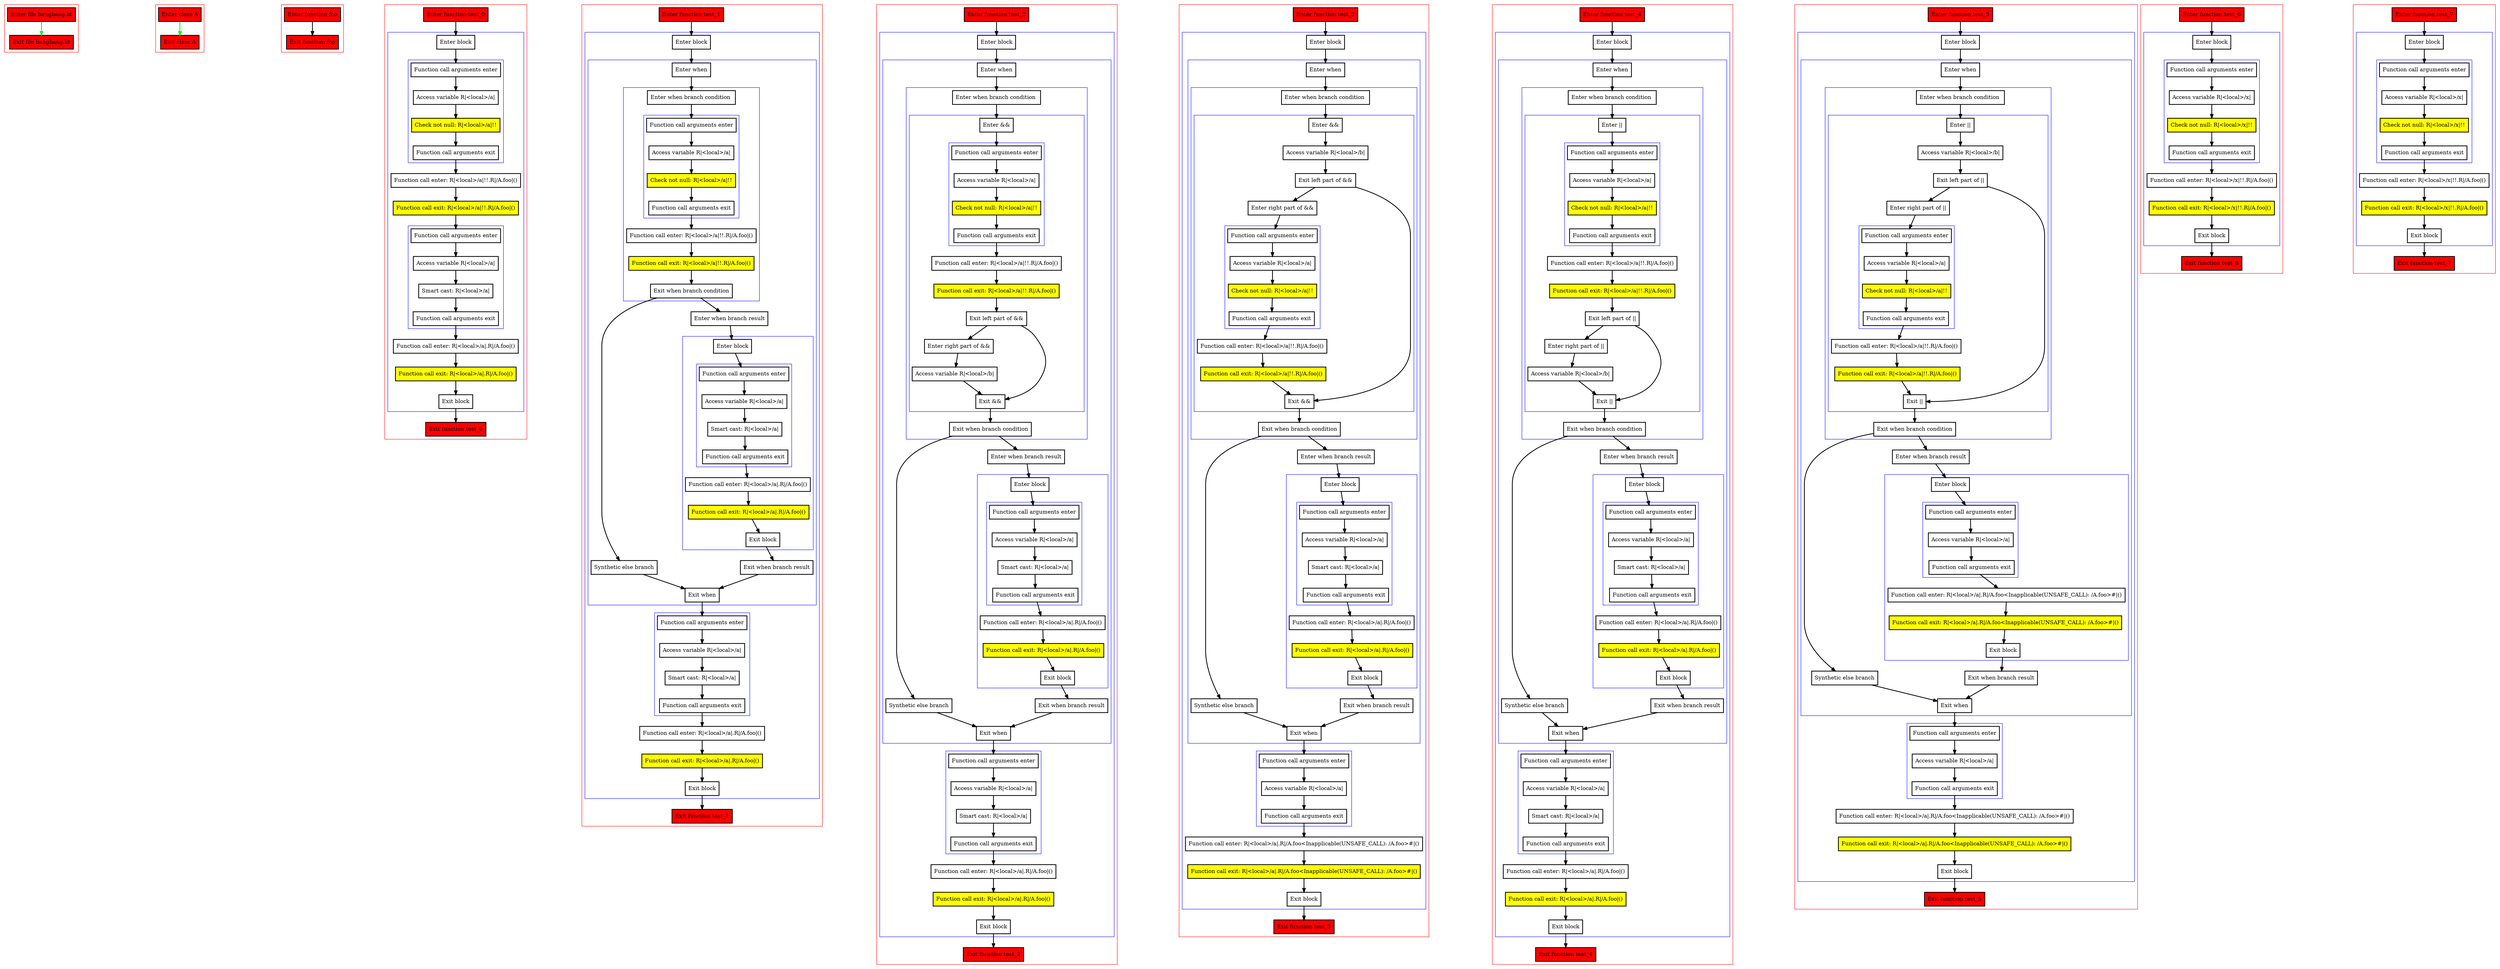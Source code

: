 digraph bangbang_kt {
    graph [nodesep=3]
    node [shape=box penwidth=2]
    edge [penwidth=2]

    subgraph cluster_0 {
        color=red
        0 [label="Enter file bangbang.kt" style="filled" fillcolor=red];
        1 [label="Exit file bangbang.kt" style="filled" fillcolor=red];
    }
    0 -> {1} [color=green];

    subgraph cluster_1 {
        color=red
        2 [label="Enter class A" style="filled" fillcolor=red];
        3 [label="Exit class A" style="filled" fillcolor=red];
    }
    2 -> {3} [color=green];

    subgraph cluster_2 {
        color=red
        4 [label="Enter function foo" style="filled" fillcolor=red];
        5 [label="Exit function foo" style="filled" fillcolor=red];
    }
    4 -> {5};

    subgraph cluster_3 {
        color=red
        6 [label="Enter function test_0" style="filled" fillcolor=red];
        subgraph cluster_4 {
            color=blue
            7 [label="Enter block"];
            subgraph cluster_5 {
                color=blue
                8 [label="Function call arguments enter"];
                9 [label="Access variable R|<local>/a|"];
                10 [label="Check not null: R|<local>/a|!!" style="filled" fillcolor=yellow];
                11 [label="Function call arguments exit"];
            }
            12 [label="Function call enter: R|<local>/a|!!.R|/A.foo|()"];
            13 [label="Function call exit: R|<local>/a|!!.R|/A.foo|()" style="filled" fillcolor=yellow];
            subgraph cluster_6 {
                color=blue
                14 [label="Function call arguments enter"];
                15 [label="Access variable R|<local>/a|"];
                16 [label="Smart cast: R|<local>/a|"];
                17 [label="Function call arguments exit"];
            }
            18 [label="Function call enter: R|<local>/a|.R|/A.foo|()"];
            19 [label="Function call exit: R|<local>/a|.R|/A.foo|()" style="filled" fillcolor=yellow];
            20 [label="Exit block"];
        }
        21 [label="Exit function test_0" style="filled" fillcolor=red];
    }
    6 -> {7};
    7 -> {8};
    8 -> {9};
    9 -> {10};
    10 -> {11};
    11 -> {12};
    12 -> {13};
    13 -> {14};
    14 -> {15};
    15 -> {16};
    16 -> {17};
    17 -> {18};
    18 -> {19};
    19 -> {20};
    20 -> {21};

    subgraph cluster_7 {
        color=red
        22 [label="Enter function test_1" style="filled" fillcolor=red];
        subgraph cluster_8 {
            color=blue
            23 [label="Enter block"];
            subgraph cluster_9 {
                color=blue
                24 [label="Enter when"];
                subgraph cluster_10 {
                    color=blue
                    25 [label="Enter when branch condition "];
                    subgraph cluster_11 {
                        color=blue
                        26 [label="Function call arguments enter"];
                        27 [label="Access variable R|<local>/a|"];
                        28 [label="Check not null: R|<local>/a|!!" style="filled" fillcolor=yellow];
                        29 [label="Function call arguments exit"];
                    }
                    30 [label="Function call enter: R|<local>/a|!!.R|/A.foo|()"];
                    31 [label="Function call exit: R|<local>/a|!!.R|/A.foo|()" style="filled" fillcolor=yellow];
                    32 [label="Exit when branch condition"];
                }
                33 [label="Synthetic else branch"];
                34 [label="Enter when branch result"];
                subgraph cluster_12 {
                    color=blue
                    35 [label="Enter block"];
                    subgraph cluster_13 {
                        color=blue
                        36 [label="Function call arguments enter"];
                        37 [label="Access variable R|<local>/a|"];
                        38 [label="Smart cast: R|<local>/a|"];
                        39 [label="Function call arguments exit"];
                    }
                    40 [label="Function call enter: R|<local>/a|.R|/A.foo|()"];
                    41 [label="Function call exit: R|<local>/a|.R|/A.foo|()" style="filled" fillcolor=yellow];
                    42 [label="Exit block"];
                }
                43 [label="Exit when branch result"];
                44 [label="Exit when"];
            }
            subgraph cluster_14 {
                color=blue
                45 [label="Function call arguments enter"];
                46 [label="Access variable R|<local>/a|"];
                47 [label="Smart cast: R|<local>/a|"];
                48 [label="Function call arguments exit"];
            }
            49 [label="Function call enter: R|<local>/a|.R|/A.foo|()"];
            50 [label="Function call exit: R|<local>/a|.R|/A.foo|()" style="filled" fillcolor=yellow];
            51 [label="Exit block"];
        }
        52 [label="Exit function test_1" style="filled" fillcolor=red];
    }
    22 -> {23};
    23 -> {24};
    24 -> {25};
    25 -> {26};
    26 -> {27};
    27 -> {28};
    28 -> {29};
    29 -> {30};
    30 -> {31};
    31 -> {32};
    32 -> {33 34};
    33 -> {44};
    34 -> {35};
    35 -> {36};
    36 -> {37};
    37 -> {38};
    38 -> {39};
    39 -> {40};
    40 -> {41};
    41 -> {42};
    42 -> {43};
    43 -> {44};
    44 -> {45};
    45 -> {46};
    46 -> {47};
    47 -> {48};
    48 -> {49};
    49 -> {50};
    50 -> {51};
    51 -> {52};

    subgraph cluster_15 {
        color=red
        53 [label="Enter function test_2" style="filled" fillcolor=red];
        subgraph cluster_16 {
            color=blue
            54 [label="Enter block"];
            subgraph cluster_17 {
                color=blue
                55 [label="Enter when"];
                subgraph cluster_18 {
                    color=blue
                    56 [label="Enter when branch condition "];
                    subgraph cluster_19 {
                        color=blue
                        57 [label="Enter &&"];
                        subgraph cluster_20 {
                            color=blue
                            58 [label="Function call arguments enter"];
                            59 [label="Access variable R|<local>/a|"];
                            60 [label="Check not null: R|<local>/a|!!" style="filled" fillcolor=yellow];
                            61 [label="Function call arguments exit"];
                        }
                        62 [label="Function call enter: R|<local>/a|!!.R|/A.foo|()"];
                        63 [label="Function call exit: R|<local>/a|!!.R|/A.foo|()" style="filled" fillcolor=yellow];
                        64 [label="Exit left part of &&"];
                        65 [label="Enter right part of &&"];
                        66 [label="Access variable R|<local>/b|"];
                        67 [label="Exit &&"];
                    }
                    68 [label="Exit when branch condition"];
                }
                69 [label="Synthetic else branch"];
                70 [label="Enter when branch result"];
                subgraph cluster_21 {
                    color=blue
                    71 [label="Enter block"];
                    subgraph cluster_22 {
                        color=blue
                        72 [label="Function call arguments enter"];
                        73 [label="Access variable R|<local>/a|"];
                        74 [label="Smart cast: R|<local>/a|"];
                        75 [label="Function call arguments exit"];
                    }
                    76 [label="Function call enter: R|<local>/a|.R|/A.foo|()"];
                    77 [label="Function call exit: R|<local>/a|.R|/A.foo|()" style="filled" fillcolor=yellow];
                    78 [label="Exit block"];
                }
                79 [label="Exit when branch result"];
                80 [label="Exit when"];
            }
            subgraph cluster_23 {
                color=blue
                81 [label="Function call arguments enter"];
                82 [label="Access variable R|<local>/a|"];
                83 [label="Smart cast: R|<local>/a|"];
                84 [label="Function call arguments exit"];
            }
            85 [label="Function call enter: R|<local>/a|.R|/A.foo|()"];
            86 [label="Function call exit: R|<local>/a|.R|/A.foo|()" style="filled" fillcolor=yellow];
            87 [label="Exit block"];
        }
        88 [label="Exit function test_2" style="filled" fillcolor=red];
    }
    53 -> {54};
    54 -> {55};
    55 -> {56};
    56 -> {57};
    57 -> {58};
    58 -> {59};
    59 -> {60};
    60 -> {61};
    61 -> {62};
    62 -> {63};
    63 -> {64};
    64 -> {65 67};
    65 -> {66};
    66 -> {67};
    67 -> {68};
    68 -> {69 70};
    69 -> {80};
    70 -> {71};
    71 -> {72};
    72 -> {73};
    73 -> {74};
    74 -> {75};
    75 -> {76};
    76 -> {77};
    77 -> {78};
    78 -> {79};
    79 -> {80};
    80 -> {81};
    81 -> {82};
    82 -> {83};
    83 -> {84};
    84 -> {85};
    85 -> {86};
    86 -> {87};
    87 -> {88};

    subgraph cluster_24 {
        color=red
        89 [label="Enter function test_3" style="filled" fillcolor=red];
        subgraph cluster_25 {
            color=blue
            90 [label="Enter block"];
            subgraph cluster_26 {
                color=blue
                91 [label="Enter when"];
                subgraph cluster_27 {
                    color=blue
                    92 [label="Enter when branch condition "];
                    subgraph cluster_28 {
                        color=blue
                        93 [label="Enter &&"];
                        94 [label="Access variable R|<local>/b|"];
                        95 [label="Exit left part of &&"];
                        96 [label="Enter right part of &&"];
                        subgraph cluster_29 {
                            color=blue
                            97 [label="Function call arguments enter"];
                            98 [label="Access variable R|<local>/a|"];
                            99 [label="Check not null: R|<local>/a|!!" style="filled" fillcolor=yellow];
                            100 [label="Function call arguments exit"];
                        }
                        101 [label="Function call enter: R|<local>/a|!!.R|/A.foo|()"];
                        102 [label="Function call exit: R|<local>/a|!!.R|/A.foo|()" style="filled" fillcolor=yellow];
                        103 [label="Exit &&"];
                    }
                    104 [label="Exit when branch condition"];
                }
                105 [label="Synthetic else branch"];
                106 [label="Enter when branch result"];
                subgraph cluster_30 {
                    color=blue
                    107 [label="Enter block"];
                    subgraph cluster_31 {
                        color=blue
                        108 [label="Function call arguments enter"];
                        109 [label="Access variable R|<local>/a|"];
                        110 [label="Smart cast: R|<local>/a|"];
                        111 [label="Function call arguments exit"];
                    }
                    112 [label="Function call enter: R|<local>/a|.R|/A.foo|()"];
                    113 [label="Function call exit: R|<local>/a|.R|/A.foo|()" style="filled" fillcolor=yellow];
                    114 [label="Exit block"];
                }
                115 [label="Exit when branch result"];
                116 [label="Exit when"];
            }
            subgraph cluster_32 {
                color=blue
                117 [label="Function call arguments enter"];
                118 [label="Access variable R|<local>/a|"];
                119 [label="Function call arguments exit"];
            }
            120 [label="Function call enter: R|<local>/a|.R|/A.foo<Inapplicable(UNSAFE_CALL): /A.foo>#|()"];
            121 [label="Function call exit: R|<local>/a|.R|/A.foo<Inapplicable(UNSAFE_CALL): /A.foo>#|()" style="filled" fillcolor=yellow];
            122 [label="Exit block"];
        }
        123 [label="Exit function test_3" style="filled" fillcolor=red];
    }
    89 -> {90};
    90 -> {91};
    91 -> {92};
    92 -> {93};
    93 -> {94};
    94 -> {95};
    95 -> {96 103};
    96 -> {97};
    97 -> {98};
    98 -> {99};
    99 -> {100};
    100 -> {101};
    101 -> {102};
    102 -> {103};
    103 -> {104};
    104 -> {105 106};
    105 -> {116};
    106 -> {107};
    107 -> {108};
    108 -> {109};
    109 -> {110};
    110 -> {111};
    111 -> {112};
    112 -> {113};
    113 -> {114};
    114 -> {115};
    115 -> {116};
    116 -> {117};
    117 -> {118};
    118 -> {119};
    119 -> {120};
    120 -> {121};
    121 -> {122};
    122 -> {123};

    subgraph cluster_33 {
        color=red
        124 [label="Enter function test_4" style="filled" fillcolor=red];
        subgraph cluster_34 {
            color=blue
            125 [label="Enter block"];
            subgraph cluster_35 {
                color=blue
                126 [label="Enter when"];
                subgraph cluster_36 {
                    color=blue
                    127 [label="Enter when branch condition "];
                    subgraph cluster_37 {
                        color=blue
                        128 [label="Enter ||"];
                        subgraph cluster_38 {
                            color=blue
                            129 [label="Function call arguments enter"];
                            130 [label="Access variable R|<local>/a|"];
                            131 [label="Check not null: R|<local>/a|!!" style="filled" fillcolor=yellow];
                            132 [label="Function call arguments exit"];
                        }
                        133 [label="Function call enter: R|<local>/a|!!.R|/A.foo|()"];
                        134 [label="Function call exit: R|<local>/a|!!.R|/A.foo|()" style="filled" fillcolor=yellow];
                        135 [label="Exit left part of ||"];
                        136 [label="Enter right part of ||"];
                        137 [label="Access variable R|<local>/b|"];
                        138 [label="Exit ||"];
                    }
                    139 [label="Exit when branch condition"];
                }
                140 [label="Synthetic else branch"];
                141 [label="Enter when branch result"];
                subgraph cluster_39 {
                    color=blue
                    142 [label="Enter block"];
                    subgraph cluster_40 {
                        color=blue
                        143 [label="Function call arguments enter"];
                        144 [label="Access variable R|<local>/a|"];
                        145 [label="Smart cast: R|<local>/a|"];
                        146 [label="Function call arguments exit"];
                    }
                    147 [label="Function call enter: R|<local>/a|.R|/A.foo|()"];
                    148 [label="Function call exit: R|<local>/a|.R|/A.foo|()" style="filled" fillcolor=yellow];
                    149 [label="Exit block"];
                }
                150 [label="Exit when branch result"];
                151 [label="Exit when"];
            }
            subgraph cluster_41 {
                color=blue
                152 [label="Function call arguments enter"];
                153 [label="Access variable R|<local>/a|"];
                154 [label="Smart cast: R|<local>/a|"];
                155 [label="Function call arguments exit"];
            }
            156 [label="Function call enter: R|<local>/a|.R|/A.foo|()"];
            157 [label="Function call exit: R|<local>/a|.R|/A.foo|()" style="filled" fillcolor=yellow];
            158 [label="Exit block"];
        }
        159 [label="Exit function test_4" style="filled" fillcolor=red];
    }
    124 -> {125};
    125 -> {126};
    126 -> {127};
    127 -> {128};
    128 -> {129};
    129 -> {130};
    130 -> {131};
    131 -> {132};
    132 -> {133};
    133 -> {134};
    134 -> {135};
    135 -> {136 138};
    136 -> {137};
    137 -> {138};
    138 -> {139};
    139 -> {140 141};
    140 -> {151};
    141 -> {142};
    142 -> {143};
    143 -> {144};
    144 -> {145};
    145 -> {146};
    146 -> {147};
    147 -> {148};
    148 -> {149};
    149 -> {150};
    150 -> {151};
    151 -> {152};
    152 -> {153};
    153 -> {154};
    154 -> {155};
    155 -> {156};
    156 -> {157};
    157 -> {158};
    158 -> {159};

    subgraph cluster_42 {
        color=red
        160 [label="Enter function test_5" style="filled" fillcolor=red];
        subgraph cluster_43 {
            color=blue
            161 [label="Enter block"];
            subgraph cluster_44 {
                color=blue
                162 [label="Enter when"];
                subgraph cluster_45 {
                    color=blue
                    163 [label="Enter when branch condition "];
                    subgraph cluster_46 {
                        color=blue
                        164 [label="Enter ||"];
                        165 [label="Access variable R|<local>/b|"];
                        166 [label="Exit left part of ||"];
                        167 [label="Enter right part of ||"];
                        subgraph cluster_47 {
                            color=blue
                            168 [label="Function call arguments enter"];
                            169 [label="Access variable R|<local>/a|"];
                            170 [label="Check not null: R|<local>/a|!!" style="filled" fillcolor=yellow];
                            171 [label="Function call arguments exit"];
                        }
                        172 [label="Function call enter: R|<local>/a|!!.R|/A.foo|()"];
                        173 [label="Function call exit: R|<local>/a|!!.R|/A.foo|()" style="filled" fillcolor=yellow];
                        174 [label="Exit ||"];
                    }
                    175 [label="Exit when branch condition"];
                }
                176 [label="Synthetic else branch"];
                177 [label="Enter when branch result"];
                subgraph cluster_48 {
                    color=blue
                    178 [label="Enter block"];
                    subgraph cluster_49 {
                        color=blue
                        179 [label="Function call arguments enter"];
                        180 [label="Access variable R|<local>/a|"];
                        181 [label="Function call arguments exit"];
                    }
                    182 [label="Function call enter: R|<local>/a|.R|/A.foo<Inapplicable(UNSAFE_CALL): /A.foo>#|()"];
                    183 [label="Function call exit: R|<local>/a|.R|/A.foo<Inapplicable(UNSAFE_CALL): /A.foo>#|()" style="filled" fillcolor=yellow];
                    184 [label="Exit block"];
                }
                185 [label="Exit when branch result"];
                186 [label="Exit when"];
            }
            subgraph cluster_50 {
                color=blue
                187 [label="Function call arguments enter"];
                188 [label="Access variable R|<local>/a|"];
                189 [label="Function call arguments exit"];
            }
            190 [label="Function call enter: R|<local>/a|.R|/A.foo<Inapplicable(UNSAFE_CALL): /A.foo>#|()"];
            191 [label="Function call exit: R|<local>/a|.R|/A.foo<Inapplicable(UNSAFE_CALL): /A.foo>#|()" style="filled" fillcolor=yellow];
            192 [label="Exit block"];
        }
        193 [label="Exit function test_5" style="filled" fillcolor=red];
    }
    160 -> {161};
    161 -> {162};
    162 -> {163};
    163 -> {164};
    164 -> {165};
    165 -> {166};
    166 -> {167 174};
    167 -> {168};
    168 -> {169};
    169 -> {170};
    170 -> {171};
    171 -> {172};
    172 -> {173};
    173 -> {174};
    174 -> {175};
    175 -> {176 177};
    176 -> {186};
    177 -> {178};
    178 -> {179};
    179 -> {180};
    180 -> {181};
    181 -> {182};
    182 -> {183};
    183 -> {184};
    184 -> {185};
    185 -> {186};
    186 -> {187};
    187 -> {188};
    188 -> {189};
    189 -> {190};
    190 -> {191};
    191 -> {192};
    192 -> {193};

    subgraph cluster_51 {
        color=red
        194 [label="Enter function test_6" style="filled" fillcolor=red];
        subgraph cluster_52 {
            color=blue
            195 [label="Enter block"];
            subgraph cluster_53 {
                color=blue
                196 [label="Function call arguments enter"];
                197 [label="Access variable R|<local>/x|"];
                198 [label="Check not null: R|<local>/x|!!" style="filled" fillcolor=yellow];
                199 [label="Function call arguments exit"];
            }
            200 [label="Function call enter: R|<local>/x|!!.R|/A.foo|()"];
            201 [label="Function call exit: R|<local>/x|!!.R|/A.foo|()" style="filled" fillcolor=yellow];
            202 [label="Exit block"];
        }
        203 [label="Exit function test_6" style="filled" fillcolor=red];
    }
    194 -> {195};
    195 -> {196};
    196 -> {197};
    197 -> {198};
    198 -> {199};
    199 -> {200};
    200 -> {201};
    201 -> {202};
    202 -> {203};

    subgraph cluster_54 {
        color=red
        204 [label="Enter function test_7" style="filled" fillcolor=red];
        subgraph cluster_55 {
            color=blue
            205 [label="Enter block"];
            subgraph cluster_56 {
                color=blue
                206 [label="Function call arguments enter"];
                207 [label="Access variable R|<local>/x|"];
                208 [label="Check not null: R|<local>/x|!!" style="filled" fillcolor=yellow];
                209 [label="Function call arguments exit"];
            }
            210 [label="Function call enter: R|<local>/x|!!.R|/A.foo|()"];
            211 [label="Function call exit: R|<local>/x|!!.R|/A.foo|()" style="filled" fillcolor=yellow];
            212 [label="Exit block"];
        }
        213 [label="Exit function test_7" style="filled" fillcolor=red];
    }
    204 -> {205};
    205 -> {206};
    206 -> {207};
    207 -> {208};
    208 -> {209};
    209 -> {210};
    210 -> {211};
    211 -> {212};
    212 -> {213};

}
